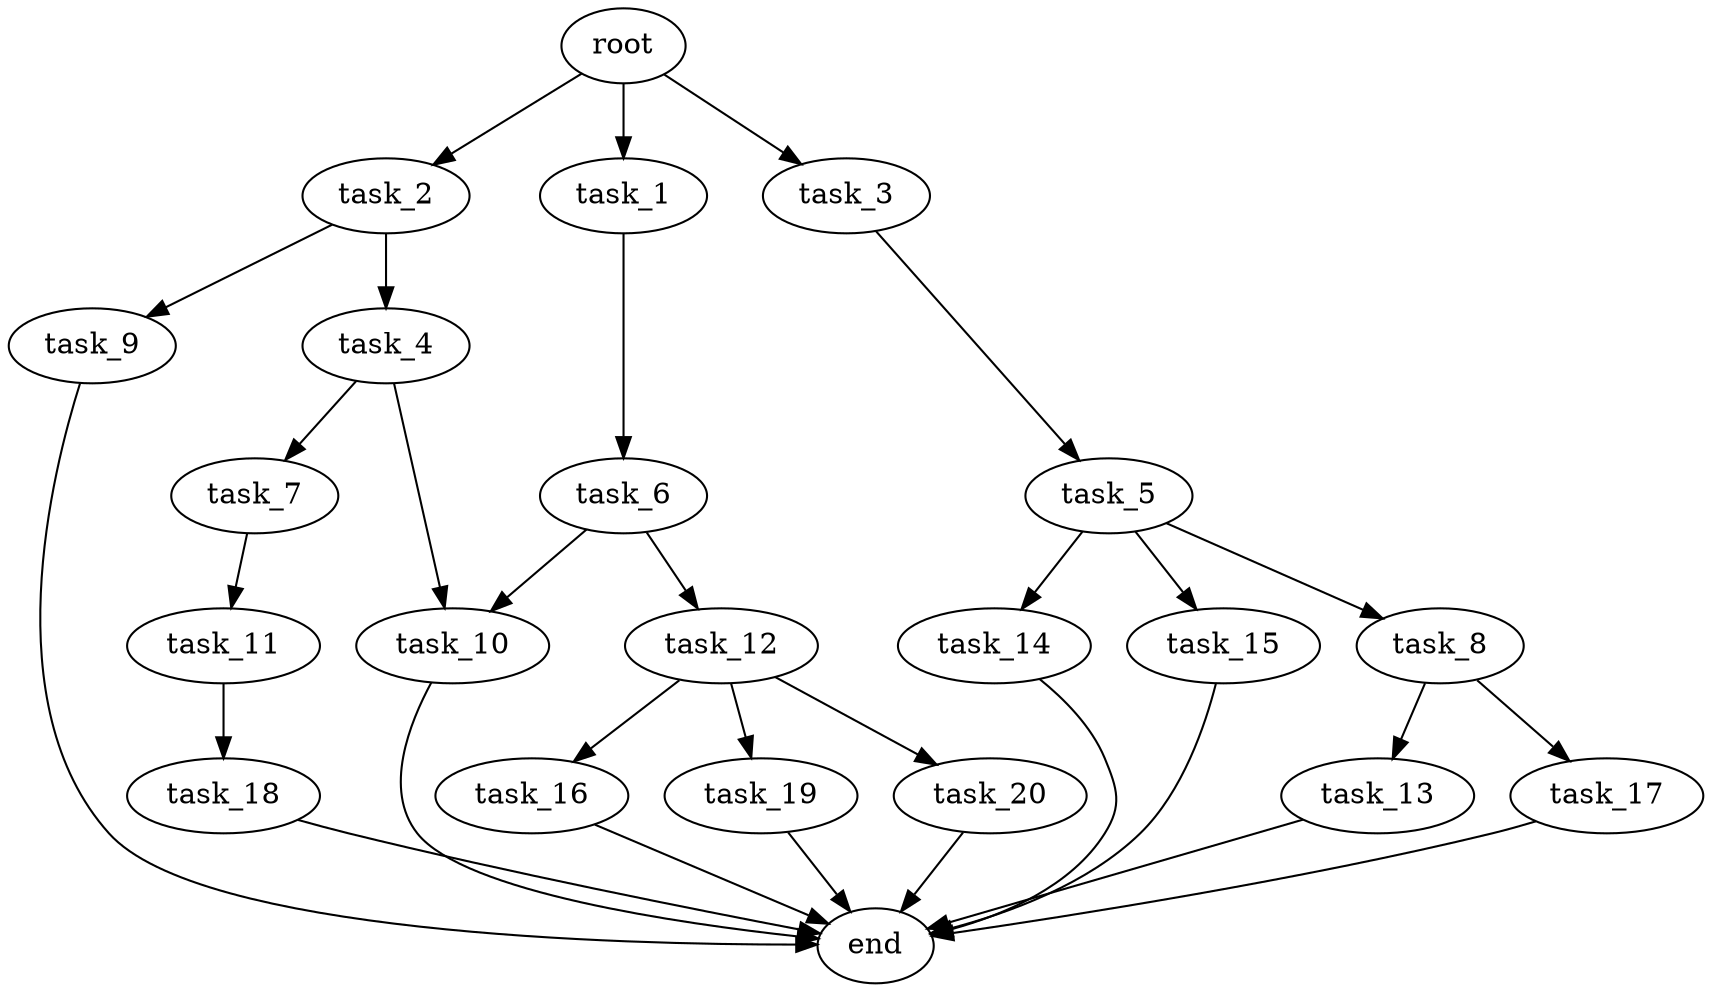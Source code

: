 digraph G {
  root [size="0.000000e+00"];
  task_1 [size="2.713308e+10"];
  task_2 [size="7.797928e+09"];
  task_3 [size="3.728709e+10"];
  task_4 [size="5.020907e+10"];
  task_5 [size="9.019508e+10"];
  task_6 [size="1.794264e+10"];
  task_7 [size="8.043576e+10"];
  task_8 [size="9.814157e+10"];
  task_9 [size="9.540840e+10"];
  task_10 [size="6.901955e+09"];
  task_11 [size="4.651477e+10"];
  task_12 [size="2.823786e+10"];
  task_13 [size="8.448620e+10"];
  task_14 [size="3.273682e+10"];
  task_15 [size="5.531361e+10"];
  task_16 [size="8.068377e+08"];
  task_17 [size="2.007511e+10"];
  task_18 [size="5.638504e+10"];
  task_19 [size="3.039789e+10"];
  task_20 [size="6.227553e+10"];
  end [size="0.000000e+00"];

  root -> task_1 [size="1.000000e-12"];
  root -> task_2 [size="1.000000e-12"];
  root -> task_3 [size="1.000000e-12"];
  task_1 -> task_6 [size="1.794264e+08"];
  task_2 -> task_4 [size="5.020907e+08"];
  task_2 -> task_9 [size="9.540840e+08"];
  task_3 -> task_5 [size="9.019508e+08"];
  task_4 -> task_7 [size="8.043576e+08"];
  task_4 -> task_10 [size="3.450977e+07"];
  task_5 -> task_8 [size="9.814157e+08"];
  task_5 -> task_14 [size="3.273682e+08"];
  task_5 -> task_15 [size="5.531361e+08"];
  task_6 -> task_10 [size="3.450977e+07"];
  task_6 -> task_12 [size="2.823786e+08"];
  task_7 -> task_11 [size="4.651477e+08"];
  task_8 -> task_13 [size="8.448620e+08"];
  task_8 -> task_17 [size="2.007511e+08"];
  task_9 -> end [size="1.000000e-12"];
  task_10 -> end [size="1.000000e-12"];
  task_11 -> task_18 [size="5.638504e+08"];
  task_12 -> task_16 [size="8.068377e+06"];
  task_12 -> task_19 [size="3.039789e+08"];
  task_12 -> task_20 [size="6.227553e+08"];
  task_13 -> end [size="1.000000e-12"];
  task_14 -> end [size="1.000000e-12"];
  task_15 -> end [size="1.000000e-12"];
  task_16 -> end [size="1.000000e-12"];
  task_17 -> end [size="1.000000e-12"];
  task_18 -> end [size="1.000000e-12"];
  task_19 -> end [size="1.000000e-12"];
  task_20 -> end [size="1.000000e-12"];
}
